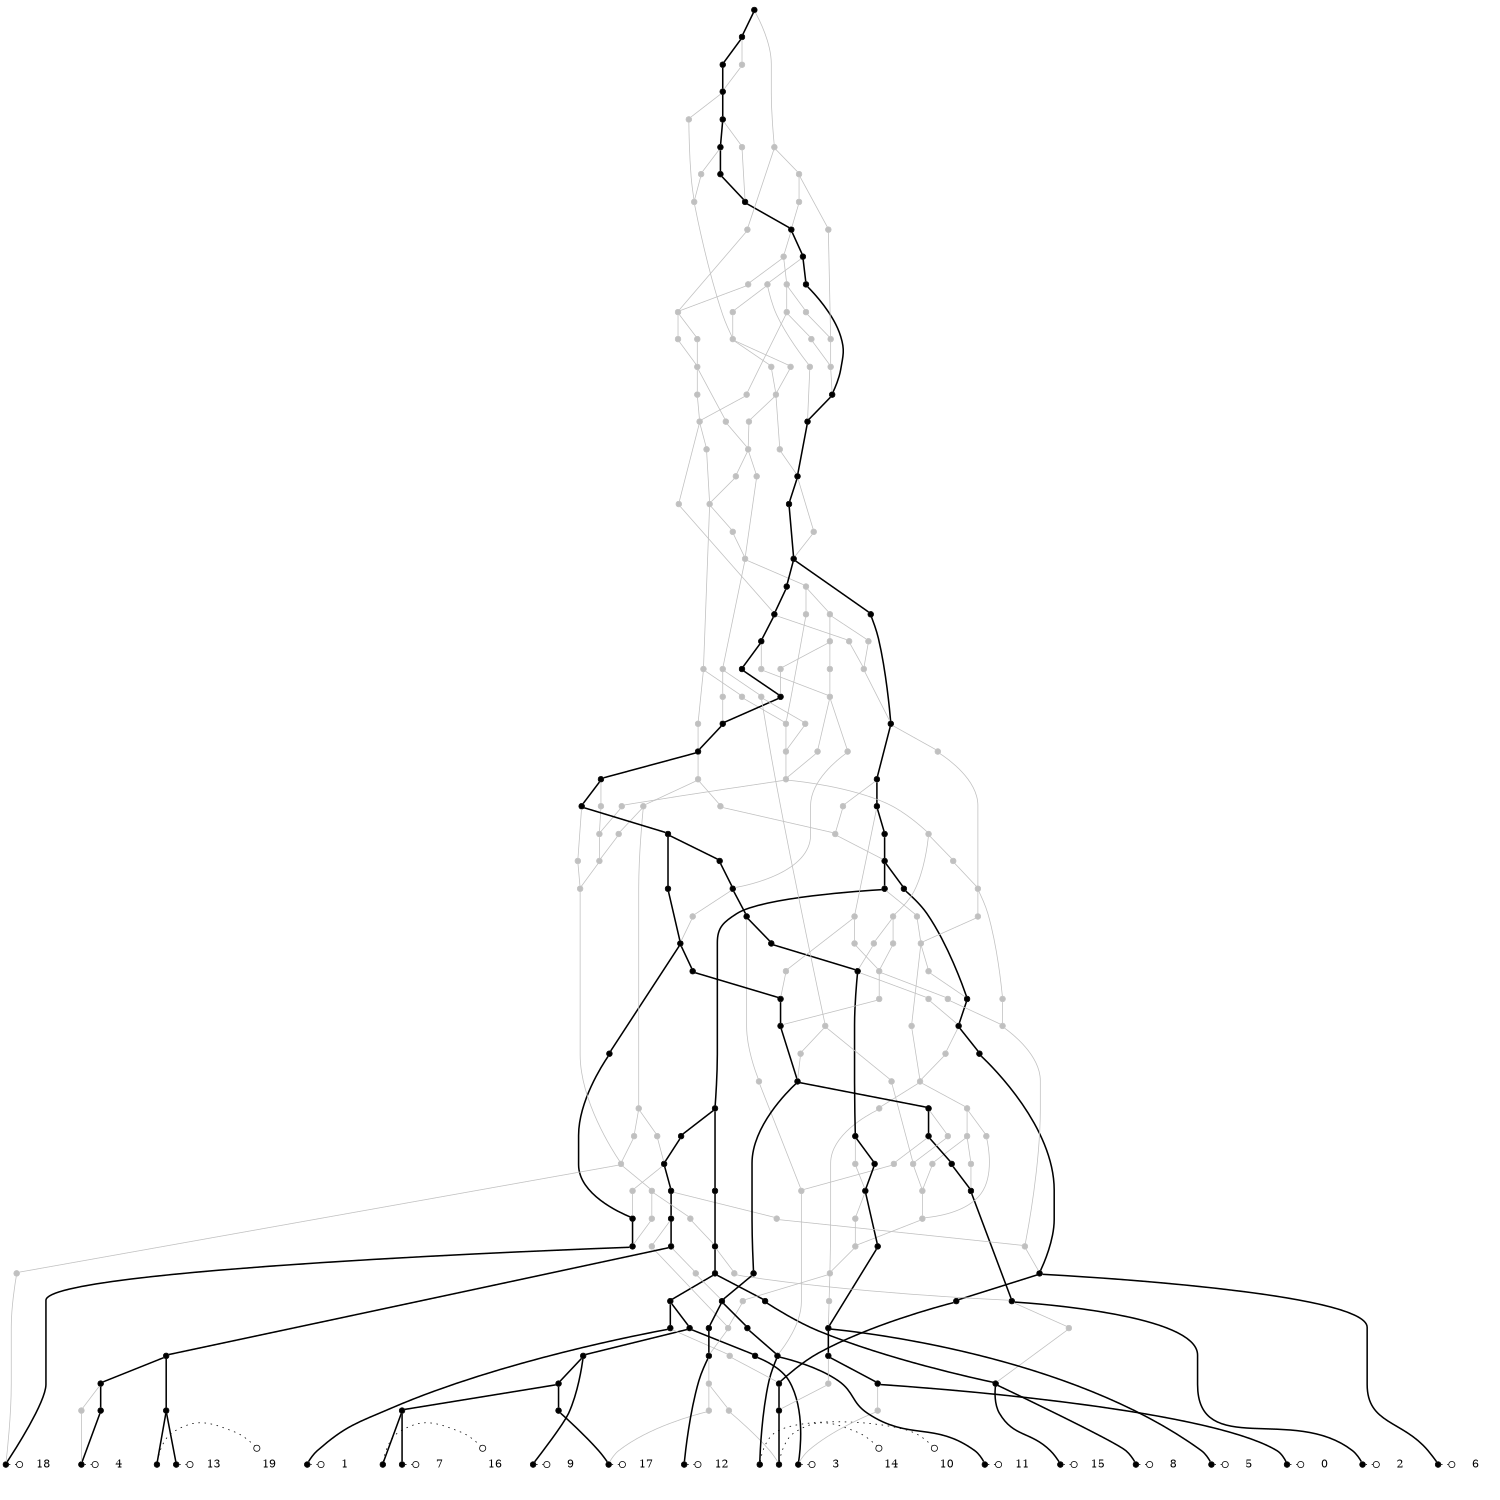 digraph G {fontsize=5;ranksep=0.02;ratio=fill;size="10,10";
edge[arrowhead=none];
{rank=same;1[shape=point] 2[shape=point] 3[shape=point] 4[shape=point] 5[shape=point] 6[shape=point] 7[shape=point] 8[shape=point] 9[shape=point] 10[shape=point] 11[shape=point] 12[shape=point] 13[shape=point] 14[shape=point] 15[shape=point] 16[shape=point] 17[shape=point] 18[shape=point] 19[shape=point] 20[shape=point] }
1[shape=point,width=0.10,height=0.10]
1->265[style=dotted,arrowhead=odot,arrowsize=1];
265[shape=plaintext,label="0"];
{rank=same; 1;265}
2[shape=point,width=0.10,height=0.10]
2->266[style=dotted,arrowhead=odot,arrowsize=1];
266[shape=plaintext,label="1"];
{rank=same; 2;266}
3[shape=point,width=0.10,height=0.10]
3->267[style=dotted,arrowhead=odot,arrowsize=1];
267[shape=plaintext,label="2"];
{rank=same; 3;267}
4[shape=point,width=0.10,height=0.10]
4->268[style=dotted,arrowhead=odot,arrowsize=1];
268[shape=plaintext,label="3"];
{rank=same; 4;268}
5[shape=point,width=0.10,height=0.10]
5->269[style=dotted,arrowhead=odot,arrowsize=1];
269[shape=plaintext,label="4"];
{rank=same; 5;269}
6[shape=point,width=0.10,height=0.10]
6->270[style=dotted,arrowhead=odot,arrowsize=1];
270[shape=plaintext,label="5"];
{rank=same; 6;270}
7[shape=point,width=0.10,height=0.10]
7->271[style=dotted,arrowhead=odot,arrowsize=1];
271[shape=plaintext,label="6"];
{rank=same; 7;271}
8[shape=point,width=0.10,height=0.10]
8->272[style=dotted,arrowhead=odot,arrowsize=1];
272[shape=plaintext,label="7"];
{rank=same; 8;272}
9[shape=point,width=0.10,height=0.10]
9->273[style=dotted,arrowhead=odot,arrowsize=1];
273[shape=plaintext,label="8"];
{rank=same; 9;273}
10[shape=point,width=0.10,height=0.10]
10->274[style=dotted,arrowhead=odot,arrowsize=1];
274[shape=plaintext,label="9"];
{rank=same; 10;274}
11[shape=point,width=0.10,height=0.10]
11->275[style=dotted,arrowhead=odot,arrowsize=1];
275[shape=plaintext,label="10"];
{rank=same; 11;275}
12[shape=point,width=0.10,height=0.10]
12->276[style=dotted,arrowhead=odot,arrowsize=1];
276[shape=plaintext,label="11"];
{rank=same; 12;276}
13[shape=point,width=0.10,height=0.10]
13->277[style=dotted,arrowhead=odot,arrowsize=1];
277[shape=plaintext,label="12"];
{rank=same; 13;277}
14[shape=point,width=0.10,height=0.10]
14->278[style=dotted,arrowhead=odot,arrowsize=1];
278[shape=plaintext,label="13"];
{rank=same; 14;278}
15[shape=point,width=0.10,height=0.10]
15->279[style=dotted,arrowhead=odot,arrowsize=1];
279[shape=plaintext,label="14"];
{rank=same; 15;279}
16[shape=point,width=0.10,height=0.10]
16->280[style=dotted,arrowhead=odot,arrowsize=1];
280[shape=plaintext,label="15"];
{rank=same; 16;280}
17[shape=point,width=0.10,height=0.10]
17->281[style=dotted,arrowhead=odot,arrowsize=1];
281[shape=plaintext,label="16"];
{rank=same; 17;281}
18[shape=point,width=0.10,height=0.10]
18->282[style=dotted,arrowhead=odot,arrowsize=1];
282[shape=plaintext,label="17"];
{rank=same; 18;282}
19[shape=point,width=0.10,height=0.10]
19->283[style=dotted,arrowhead=odot,arrowsize=1];
283[shape=plaintext,label="18"];
{rank=same; 19;283}
20[shape=point,width=0.10,height=0.10]
20->284[style=dotted,arrowhead=odot,arrowsize=1];
284[shape=plaintext,label="19"];
{rank=same; 20;284}
21[shape=point,width=0.10,height=0.10]
22[shape=point,width=0.10,height=0.10,color=gray]
23[shape=point,width=0.10,height=0.10]
24[shape=point,width=0.10,height=0.10]
25[shape=point,width=0.10,height=0.10]
26[shape=point,width=0.10,height=0.10,color=gray]
27[shape=point,width=0.10,height=0.10]
28[shape=point,width=0.10,height=0.10,color=gray]
29[shape=point,width=0.10,height=0.10,color=gray]
30[shape=point,width=0.10,height=0.10]
31[shape=point,width=0.10,height=0.10,color=gray]
32[shape=point,width=0.10,height=0.10]
33[shape=point,width=0.10,height=0.10,color=gray]
34[shape=point,width=0.10,height=0.10]
35[shape=point,width=0.10,height=0.10]
36[shape=point,width=0.10,height=0.10]
37[shape=point,width=0.10,height=0.10]
38[shape=point,width=0.10,height=0.10]
39[shape=point,width=0.10,height=0.10]
40[shape=point,width=0.10,height=0.10,color=gray]
41[shape=point,width=0.10,height=0.10]
42[shape=point,width=0.10,height=0.10]
43[shape=point,width=0.10,height=0.10]
44[shape=point,width=0.10,height=0.10,color=gray]
45[shape=point,width=0.10,height=0.10]
46[shape=point,width=0.10,height=0.10]
47[shape=point,width=0.10,height=0.10]
48[shape=point,width=0.10,height=0.10]
49[shape=point,width=0.10,height=0.10]
50[shape=point,width=0.10,height=0.10,color=gray]
51[shape=point,width=0.10,height=0.10]
52[shape=point,width=0.10,height=0.10]
53[shape=point,width=0.10,height=0.10,color=gray]
54[shape=point,width=0.10,height=0.10]
55[shape=point,width=0.10,height=0.10]
56[shape=point,width=0.10,height=0.10,color=gray]
57[shape=point,width=0.10,height=0.10]
58[shape=point,width=0.10,height=0.10]
59[shape=point,width=0.10,height=0.10,color=gray]
60[shape=point,width=0.10,height=0.10,color=gray]
61[shape=point,width=0.10,height=0.10,color=gray]
62[shape=point,width=0.10,height=0.10]
63[shape=point,width=0.10,height=0.10,color=gray]
64[shape=point,width=0.10,height=0.10]
65[shape=point,width=0.10,height=0.10,color=gray]
66[shape=point,width=0.10,height=0.10,color=gray]
67[shape=point,width=0.10,height=0.10]
68[shape=point,width=0.10,height=0.10,color=gray]
69[shape=point,width=0.10,height=0.10,color=gray]
70[shape=point,width=0.10,height=0.10]
71[shape=point,width=0.10,height=0.10,color=gray]
72[shape=point,width=0.10,height=0.10]
73[shape=point,width=0.10,height=0.10]
74[shape=point,width=0.10,height=0.10,color=gray]
75[shape=point,width=0.10,height=0.10]
76[shape=point,width=0.10,height=0.10,color=gray]
77[shape=point,width=0.10,height=0.10,color=gray]
78[shape=point,width=0.10,height=0.10,color=gray]
79[shape=point,width=0.10,height=0.10,color=gray]
80[shape=point,width=0.10,height=0.10,color=gray]
81[shape=point,width=0.10,height=0.10,color=gray]
82[shape=point,width=0.10,height=0.10,color=gray]
83[shape=point,width=0.10,height=0.10,color=gray]
84[shape=point,width=0.10,height=0.10]
85[shape=point,width=0.10,height=0.10]
86[shape=point,width=0.10,height=0.10]
87[shape=point,width=0.10,height=0.10,color=gray]
88[shape=point,width=0.10,height=0.10]
89[shape=point,width=0.10,height=0.10,color=gray]
90[shape=point,width=0.10,height=0.10,color=gray]
91[shape=point,width=0.10,height=0.10,color=gray]
92[shape=point,width=0.10,height=0.10]
93[shape=point,width=0.10,height=0.10,color=gray]
94[shape=point,width=0.10,height=0.10]
95[shape=point,width=0.10,height=0.10,color=gray]
96[shape=point,width=0.10,height=0.10,color=gray]
97[shape=point,width=0.10,height=0.10]
98[shape=point,width=0.10,height=0.10]
99[shape=point,width=0.10,height=0.10,color=gray]
100[shape=point,width=0.10,height=0.10,color=gray]
101[shape=point,width=0.10,height=0.10,color=gray]
102[shape=point,width=0.10,height=0.10]
103[shape=point,width=0.10,height=0.10]
104[shape=point,width=0.10,height=0.10,color=gray]
105[shape=point,width=0.10,height=0.10]
106[shape=point,width=0.10,height=0.10,color=gray]
107[shape=point,width=0.10,height=0.10]
108[shape=point,width=0.10,height=0.10]
109[shape=point,width=0.10,height=0.10,color=gray]
110[shape=point,width=0.10,height=0.10,color=gray]
111[shape=point,width=0.10,height=0.10,color=gray]
112[shape=point,width=0.10,height=0.10]
113[shape=point,width=0.10,height=0.10]
114[shape=point,width=0.10,height=0.10,color=gray]
115[shape=point,width=0.10,height=0.10]
116[shape=point,width=0.10,height=0.10]
117[shape=point,width=0.10,height=0.10,color=gray]
118[shape=point,width=0.10,height=0.10,color=gray]
119[shape=point,width=0.10,height=0.10]
120[shape=point,width=0.10,height=0.10,color=gray]
121[shape=point,width=0.10,height=0.10,color=gray]
122[shape=point,width=0.10,height=0.10,color=gray]
123[shape=point,width=0.10,height=0.10,color=gray]
124[shape=point,width=0.10,height=0.10,color=gray]
125[shape=point,width=0.10,height=0.10,color=gray]
126[shape=point,width=0.10,height=0.10]
127[shape=point,width=0.10,height=0.10,color=gray]
128[shape=point,width=0.10,height=0.10]
129[shape=point,width=0.10,height=0.10,color=gray]
130[shape=point,width=0.10,height=0.10]
131[shape=point,width=0.10,height=0.10,color=gray]
132[shape=point,width=0.10,height=0.10]
133[shape=point,width=0.10,height=0.10,color=gray]
134[shape=point,width=0.10,height=0.10,color=gray]
135[shape=point,width=0.10,height=0.10]
136[shape=point,width=0.10,height=0.10,color=gray]
137[shape=point,width=0.10,height=0.10,color=gray]
138[shape=point,width=0.10,height=0.10,color=gray]
139[shape=point,width=0.10,height=0.10]
140[shape=point,width=0.10,height=0.10,color=gray]
141[shape=point,width=0.10,height=0.10,color=gray]
142[shape=point,width=0.10,height=0.10,color=gray]
143[shape=point,width=0.10,height=0.10]
144[shape=point,width=0.10,height=0.10]
145[shape=point,width=0.10,height=0.10]
146[shape=point,width=0.10,height=0.10,color=gray]
147[shape=point,width=0.10,height=0.10,color=gray]
148[shape=point,width=0.10,height=0.10]
149[shape=point,width=0.10,height=0.10]
150[shape=point,width=0.10,height=0.10,color=gray]
151[shape=point,width=0.10,height=0.10,color=gray]
152[shape=point,width=0.10,height=0.10]
153[shape=point,width=0.10,height=0.10,color=gray]
154[shape=point,width=0.10,height=0.10,color=gray]
155[shape=point,width=0.10,height=0.10]
156[shape=point,width=0.10,height=0.10,color=gray]
157[shape=point,width=0.10,height=0.10,color=gray]
158[shape=point,width=0.10,height=0.10]
159[shape=point,width=0.10,height=0.10,color=gray]
160[shape=point,width=0.10,height=0.10,color=gray]
161[shape=point,width=0.10,height=0.10,color=gray]
162[shape=point,width=0.10,height=0.10,color=gray]
163[shape=point,width=0.10,height=0.10,color=gray]
164[shape=point,width=0.10,height=0.10,color=gray]
165[shape=point,width=0.10,height=0.10]
166[shape=point,width=0.10,height=0.10,color=gray]
167[shape=point,width=0.10,height=0.10]
168[shape=point,width=0.10,height=0.10]
169[shape=point,width=0.10,height=0.10,color=gray]
170[shape=point,width=0.10,height=0.10,color=gray]
171[shape=point,width=0.10,height=0.10]
172[shape=point,width=0.10,height=0.10]
173[shape=point,width=0.10,height=0.10,color=gray]
174[shape=point,width=0.10,height=0.10,color=gray]
175[shape=point,width=0.10,height=0.10,color=gray]
176[shape=point,width=0.10,height=0.10,color=gray]
177[shape=point,width=0.10,height=0.10,color=gray]
178[shape=point,width=0.10,height=0.10,color=gray]
179[shape=point,width=0.10,height=0.10,color=gray]
180[shape=point,width=0.10,height=0.10]
181[shape=point,width=0.10,height=0.10]
182[shape=point,width=0.10,height=0.10,color=gray]
183[shape=point,width=0.10,height=0.10,color=gray]
184[shape=point,width=0.10,height=0.10,color=gray]
185[shape=point,width=0.10,height=0.10,color=gray]
186[shape=point,width=0.10,height=0.10]
187[shape=point,width=0.10,height=0.10,color=gray]
188[shape=point,width=0.10,height=0.10]
189[shape=point,width=0.10,height=0.10,color=gray]
190[shape=point,width=0.10,height=0.10,color=gray]
191[shape=point,width=0.10,height=0.10,color=gray]
192[shape=point,width=0.10,height=0.10,color=gray]
193[shape=point,width=0.10,height=0.10]
194[shape=point,width=0.10,height=0.10,color=gray]
195[shape=point,width=0.10,height=0.10]
196[shape=point,width=0.10,height=0.10,color=gray]
197[shape=point,width=0.10,height=0.10,color=gray]
198[shape=point,width=0.10,height=0.10,color=gray]
199[shape=point,width=0.10,height=0.10,color=gray]
200[shape=point,width=0.10,height=0.10,color=gray]
201[shape=point,width=0.10,height=0.10,color=gray]
202[shape=point,width=0.10,height=0.10]
203[shape=point,width=0.10,height=0.10]
204[shape=point,width=0.10,height=0.10]
205[shape=point,width=0.10,height=0.10,color=gray]
206[shape=point,width=0.10,height=0.10,color=gray]
207[shape=point,width=0.10,height=0.10]
208[shape=point,width=0.10,height=0.10,color=gray]
209[shape=point,width=0.10,height=0.10,color=gray]
210[shape=point,width=0.10,height=0.10,color=gray]
211[shape=point,width=0.10,height=0.10,color=gray]
212[shape=point,width=0.10,height=0.10,color=gray]
213[shape=point,width=0.10,height=0.10,color=gray]
214[shape=point,width=0.10,height=0.10]
215[shape=point,width=0.10,height=0.10,color=gray]
216[shape=point,width=0.10,height=0.10,color=gray]
217[shape=point,width=0.10,height=0.10,color=gray]
218[shape=point,width=0.10,height=0.10,color=gray]
219[shape=point,width=0.10,height=0.10]
220[shape=point,width=0.10,height=0.10,color=gray]
221[shape=point,width=0.10,height=0.10,color=gray]
222[shape=point,width=0.10,height=0.10,color=gray]
223[shape=point,width=0.10,height=0.10,color=gray]
224[shape=point,width=0.10,height=0.10,color=gray]
225[shape=point,width=0.10,height=0.10]
226[shape=point,width=0.10,height=0.10,color=gray]
227[shape=point,width=0.10,height=0.10,color=gray]
228[shape=point,width=0.10,height=0.10]
229[shape=point,width=0.10,height=0.10,color=gray]
230[shape=point,width=0.10,height=0.10,color=gray]
231[shape=point,width=0.10,height=0.10]
232[shape=point,width=0.10,height=0.10,color=gray]
233[shape=point,width=0.10,height=0.10,color=gray]
234[shape=point,width=0.10,height=0.10,color=gray]
235[shape=point,width=0.10,height=0.10,color=gray]
236[shape=point,width=0.10,height=0.10,color=gray]
237[shape=point,width=0.10,height=0.10,color=gray]
238[shape=point,width=0.10,height=0.10,color=gray]
239[shape=point,width=0.10,height=0.10,color=gray]
240[shape=point,width=0.10,height=0.10,color=gray]
241[shape=point,width=0.10,height=0.10,color=gray]
242[shape=point,width=0.10,height=0.10,color=gray]
243[shape=point,width=0.10,height=0.10,color=gray]
244[shape=point,width=0.10,height=0.10,color=gray]
245[shape=point,width=0.10,height=0.10,color=gray]
246[shape=point,width=0.10,height=0.10,color=gray]
247[shape=point,width=0.10,height=0.10]
248[shape=point,width=0.10,height=0.10,color=gray]
249[shape=point,width=0.10,height=0.10]
250[shape=point,width=0.10,height=0.10,color=gray]
251[shape=point,width=0.10,height=0.10,color=gray]
252[shape=point,width=0.10,height=0.10]
253[shape=point,width=0.10,height=0.10,color=gray]
254[shape=point,width=0.10,height=0.10]
255[shape=point,width=0.10,height=0.10,color=gray]
256[shape=point,width=0.10,height=0.10]
257[shape=point,width=0.10,height=0.10]
258[shape=point,width=0.10,height=0.10]
259[shape=point,width=0.10,height=0.10,color=gray]
260[shape=point,width=0.10,height=0.10]
261[shape=point,width=0.10,height=0.10,color=gray]
262[shape=point,width=0.10,height=0.10]
263[shape=point,width=0.10,height=0.10,color=gray]
264[shape=point,width=0.10,height=0.10]
41 -> 1[style=bold]
51 -> 2[style=bold]
45 -> 3[style=bold]
27 -> 4[style=bold]
28 -> 4[color=gray]
30 -> 5[style=bold]
31 -> 5[color=gray]
46 -> 6[style=bold]
57 -> 7[style=bold]
23 -> 8[style=bold]
24 -> 9[style=bold]
47 -> 10[style=bold]
35 -> 11[style=bold]
35 -> 12[style=bold]
38 -> 13[style=bold]
37 -> 14[style=bold]
21 -> 15[style=bold]
22 -> 15[color=gray]
24 -> 16[style=bold]
23 -> 17[style=bold]
25 -> 18[style=bold]
26 -> 18[color=gray]
98 -> 19[style=bold]
99 -> 19[color=gray]
37 -> 20[style=bold]
32 -> 21[style=bold]
33 -> 21[color=gray]
29 -> 22[color=gray]
36 -> 23[style=bold]
39 -> 24[style=bold]
40 -> 24[color=gray]
36 -> 25[style=bold]
29 -> 26[color=gray]
48 -> 27[style=bold]
41 -> 28[color=gray]
38 -> 29[color=gray]
34 -> 30[style=bold]
34 -> 31[color=gray]
43 -> 32[style=bold]
44 -> 32[color=gray]
42 -> 33[color=gray]
64 -> 34[style=bold]
49 -> 35[style=bold]
50 -> 35[color=gray]
47 -> 36[style=bold]
64 -> 37[style=bold]
55 -> 38[style=bold]
56 -> 38[color=gray]
58 -> 39[style=bold]
45 -> 40[color=gray]
42 -> 41[style=bold]
46 -> 42[style=bold]
57 -> 43[style=bold]
51 -> 44[color=gray]
62 -> 45[style=bold]
63 -> 45[color=gray]
52 -> 46[style=bold]
53 -> 46[color=gray]
48 -> 47[style=bold]
54 -> 48[style=bold]
67 -> 49[style=bold]
82 -> 50[color=gray]
83 -> 50[color=gray]
54 -> 51[style=bold]
72 -> 52[style=bold]
61 -> 53[color=gray]
58 -> 54[style=bold]
67 -> 55[style=bold]
59 -> 56[color=gray]
60 -> 56[color=gray]
86 -> 57[style=bold]
87 -> 57[color=gray]
88 -> 58[style=bold]
85 -> 59[color=gray]
61 -> 60[color=gray]
65 -> 61[color=gray]
66 -> 61[color=gray]
70 -> 62[style=bold]
71 -> 62[color=gray]
88 -> 63[color=gray]
75 -> 64[style=bold]
68 -> 65[color=gray]
69 -> 65[color=gray]
91 -> 66[color=gray]
73 -> 67[style=bold]
74 -> 67[color=gray]
76 -> 68[color=gray]
77 -> 68[color=gray]
72 -> 69[color=gray]
84 -> 70[style=bold]
80 -> 71[color=gray]
92 -> 72[style=bold]
93 -> 72[color=gray]
116 -> 73[style=bold]
75 -> 74[color=gray]
85 -> 75[style=bold]
78 -> 76[color=gray]
79 -> 76[color=gray]
81 -> 77[color=gray]
80 -> 78[color=gray]
100 -> 79[color=gray]
101 -> 79[color=gray]
81 -> 80[color=gray]
91 -> 81[color=gray]
84 -> 82[color=gray]
135 -> 83[color=gray]
107 -> 84[style=bold]
102 -> 85[style=bold]
97 -> 86[style=bold]
89 -> 87[color=gray]
90 -> 87[color=gray]
103 -> 88[style=bold]
104 -> 88[color=gray]
117 -> 89[color=gray]
118 -> 89[color=gray]
102 -> 90[color=gray]
95 -> 91[color=gray]
96 -> 91[color=gray]
94 -> 92[style=bold]
94 -> 93[color=gray]
115 -> 94[style=bold]
121 -> 95[color=gray]
97 -> 96[color=gray]
113 -> 97[style=bold]
114 -> 97[color=gray]
105 -> 98[style=bold]
106 -> 98[color=gray]
111 -> 99[color=gray]
138 -> 100[color=gray]
107 -> 101[color=gray]
112 -> 102[style=bold]
143 -> 103[style=bold]
110 -> 104[color=gray]
108 -> 105[style=bold]
109 -> 105[color=gray]
110 -> 106[color=gray]
116 -> 107[style=bold]
148 -> 108[style=bold]
112 -> 109[color=gray]
111 -> 110[color=gray]
122 -> 111[color=gray]
123 -> 111[color=gray]
132 -> 112[style=bold]
133 -> 112[color=gray]
119 -> 113[style=bold]
120 -> 113[color=gray]
115 -> 114[color=gray]
130 -> 115[style=bold]
131 -> 115[color=gray]
126 -> 116[style=bold]
127 -> 116[color=gray]
134 -> 117[color=gray]
136 -> 118[color=gray]
145 -> 119[style=bold]
121 -> 120[color=gray]
124 -> 121[color=gray]
125 -> 121[color=gray]
156 -> 122[color=gray]
157 -> 122[color=gray]
137 -> 123[color=gray]
136 -> 124[color=gray]
144 -> 125[color=gray]
128 -> 126[style=bold]
129 -> 126[color=gray]
138 -> 127[color=gray]
139 -> 128[style=bold]
140 -> 128[color=gray]
134 -> 129[color=gray]
135 -> 130[style=bold]
154 -> 131[color=gray]
143 -> 132[style=bold]
137 -> 133[color=gray]
141 -> 134[color=gray]
142 -> 134[color=gray]
158 -> 135[style=bold]
146 -> 136[color=gray]
147 -> 136[color=gray]
164 -> 137[color=gray]
191 -> 138[color=gray]
148 -> 139[style=bold]
151 -> 140[color=gray]
151 -> 141[color=gray]
154 -> 142[color=gray]
144 -> 143[style=bold]
145 -> 144[style=bold]
149 -> 145[style=bold]
150 -> 145[color=gray]
180 -> 146[color=gray]
159 -> 147[color=gray]
152 -> 148[style=bold]
153 -> 148[color=gray]
155 -> 149[style=bold]
169 -> 150[color=gray]
170 -> 150[color=gray]
155 -> 151[color=gray]
167 -> 152[style=bold]
158 -> 153[color=gray]
159 -> 154[color=gray]
171 -> 155[style=bold]
160 -> 156[color=gray]
161 -> 156[color=gray]
168 -> 157[color=gray]
165 -> 158[style=bold]
166 -> 158[color=gray]
173 -> 159[color=gray]
162 -> 160[color=gray]
163 -> 160[color=gray]
164 -> 161[color=gray]
173 -> 162[color=gray]
172 -> 163[color=gray]
179 -> 164[color=gray]
167 -> 165[style=bold]
176 -> 166[color=gray]
168 -> 167[style=bold]
172 -> 168[style=bold]
171 -> 169[color=gray]
179 -> 170[color=gray]
180 -> 171[style=bold]
181 -> 172[style=bold]
174 -> 173[color=gray]
175 -> 173[color=gray]
176 -> 174[color=gray]
182 -> 175[color=gray]
183 -> 175[color=gray]
177 -> 176[color=gray]
178 -> 176[color=gray]
202 -> 177[color=gray]
199 -> 178[color=gray]
181 -> 179[color=gray]
195 -> 180[style=bold]
196 -> 180[color=gray]
186 -> 181[style=bold]
187 -> 181[color=gray]
184 -> 182[color=gray]
185 -> 182[color=gray]
191 -> 183[color=gray]
201 -> 184[color=gray]
190 -> 185[color=gray]
188 -> 186[style=bold]
189 -> 186[color=gray]
190 -> 187[color=gray]
193 -> 188[style=bold]
194 -> 188[color=gray]
192 -> 189[color=gray]
210 -> 190[color=gray]
192 -> 191[color=gray]
206 -> 192[color=gray]
202 -> 193[style=bold]
199 -> 194[color=gray]
207 -> 195[style=bold]
197 -> 196[color=gray]
198 -> 196[color=gray]
200 -> 197[color=gray]
203 -> 198[color=gray]
200 -> 199[color=gray]
201 -> 200[color=gray]
206 -> 201[color=gray]
203 -> 202[style=bold]
204 -> 203[style=bold]
205 -> 203[color=gray]
207 -> 204[style=bold]
216 -> 205[color=gray]
208 -> 206[color=gray]
209 -> 206[color=gray]
214 -> 207[style=bold]
215 -> 207[color=gray]
210 -> 208[color=gray]
213 -> 209[color=gray]
211 -> 210[color=gray]
212 -> 210[color=gray]
213 -> 211[color=gray]
216 -> 212[color=gray]
217 -> 213[color=gray]
218 -> 213[color=gray]
219 -> 214[style=bold]
219 -> 215[color=gray]
220 -> 216[color=gray]
221 -> 216[color=gray]
227 -> 217[color=gray]
222 -> 218[color=gray]
225 -> 219[style=bold]
226 -> 219[color=gray]
238 -> 220[color=gray]
222 -> 221[color=gray]
223 -> 222[color=gray]
224 -> 222[color=gray]
230 -> 223[color=gray]
230 -> 224[color=gray]
228 -> 225[style=bold]
229 -> 225[color=gray]
227 -> 226[color=gray]
233 -> 227[color=gray]
234 -> 227[color=gray]
231 -> 228[style=bold]
232 -> 228[color=gray]
243 -> 229[color=gray]
245 -> 230[color=gray]
246 -> 230[color=gray]
247 -> 231[style=bold]
235 -> 232[color=gray]
236 -> 232[color=gray]
237 -> 233[color=gray]
237 -> 234[color=gray]
241 -> 235[color=gray]
242 -> 235[color=gray]
238 -> 236[color=gray]
239 -> 237[color=gray]
240 -> 237[color=gray]
244 -> 238[color=gray]
250 -> 239[color=gray]
251 -> 239[color=gray]
243 -> 240[color=gray]
259 -> 241[color=gray]
244 -> 242[color=gray]
247 -> 243[color=gray]
248 -> 244[color=gray]
263 -> 245[color=gray]
248 -> 246[color=gray]
249 -> 247[style=bold]
249 -> 248[color=gray]
252 -> 249[style=bold]
253 -> 249[color=gray]
256 -> 250[color=gray]
258 -> 251[color=gray]
254 -> 252[style=bold]
255 -> 252[color=gray]
259 -> 253[color=gray]
256 -> 254[style=bold]
257 -> 255[color=gray]
257 -> 256[style=bold]
258 -> 257[style=bold]
260 -> 258[style=bold]
261 -> 258[color=gray]
263 -> 259[color=gray]
262 -> 260[style=bold]
262 -> 261[color=gray]
264 -> 262[style=bold]
264 -> 263[color=gray]
}
